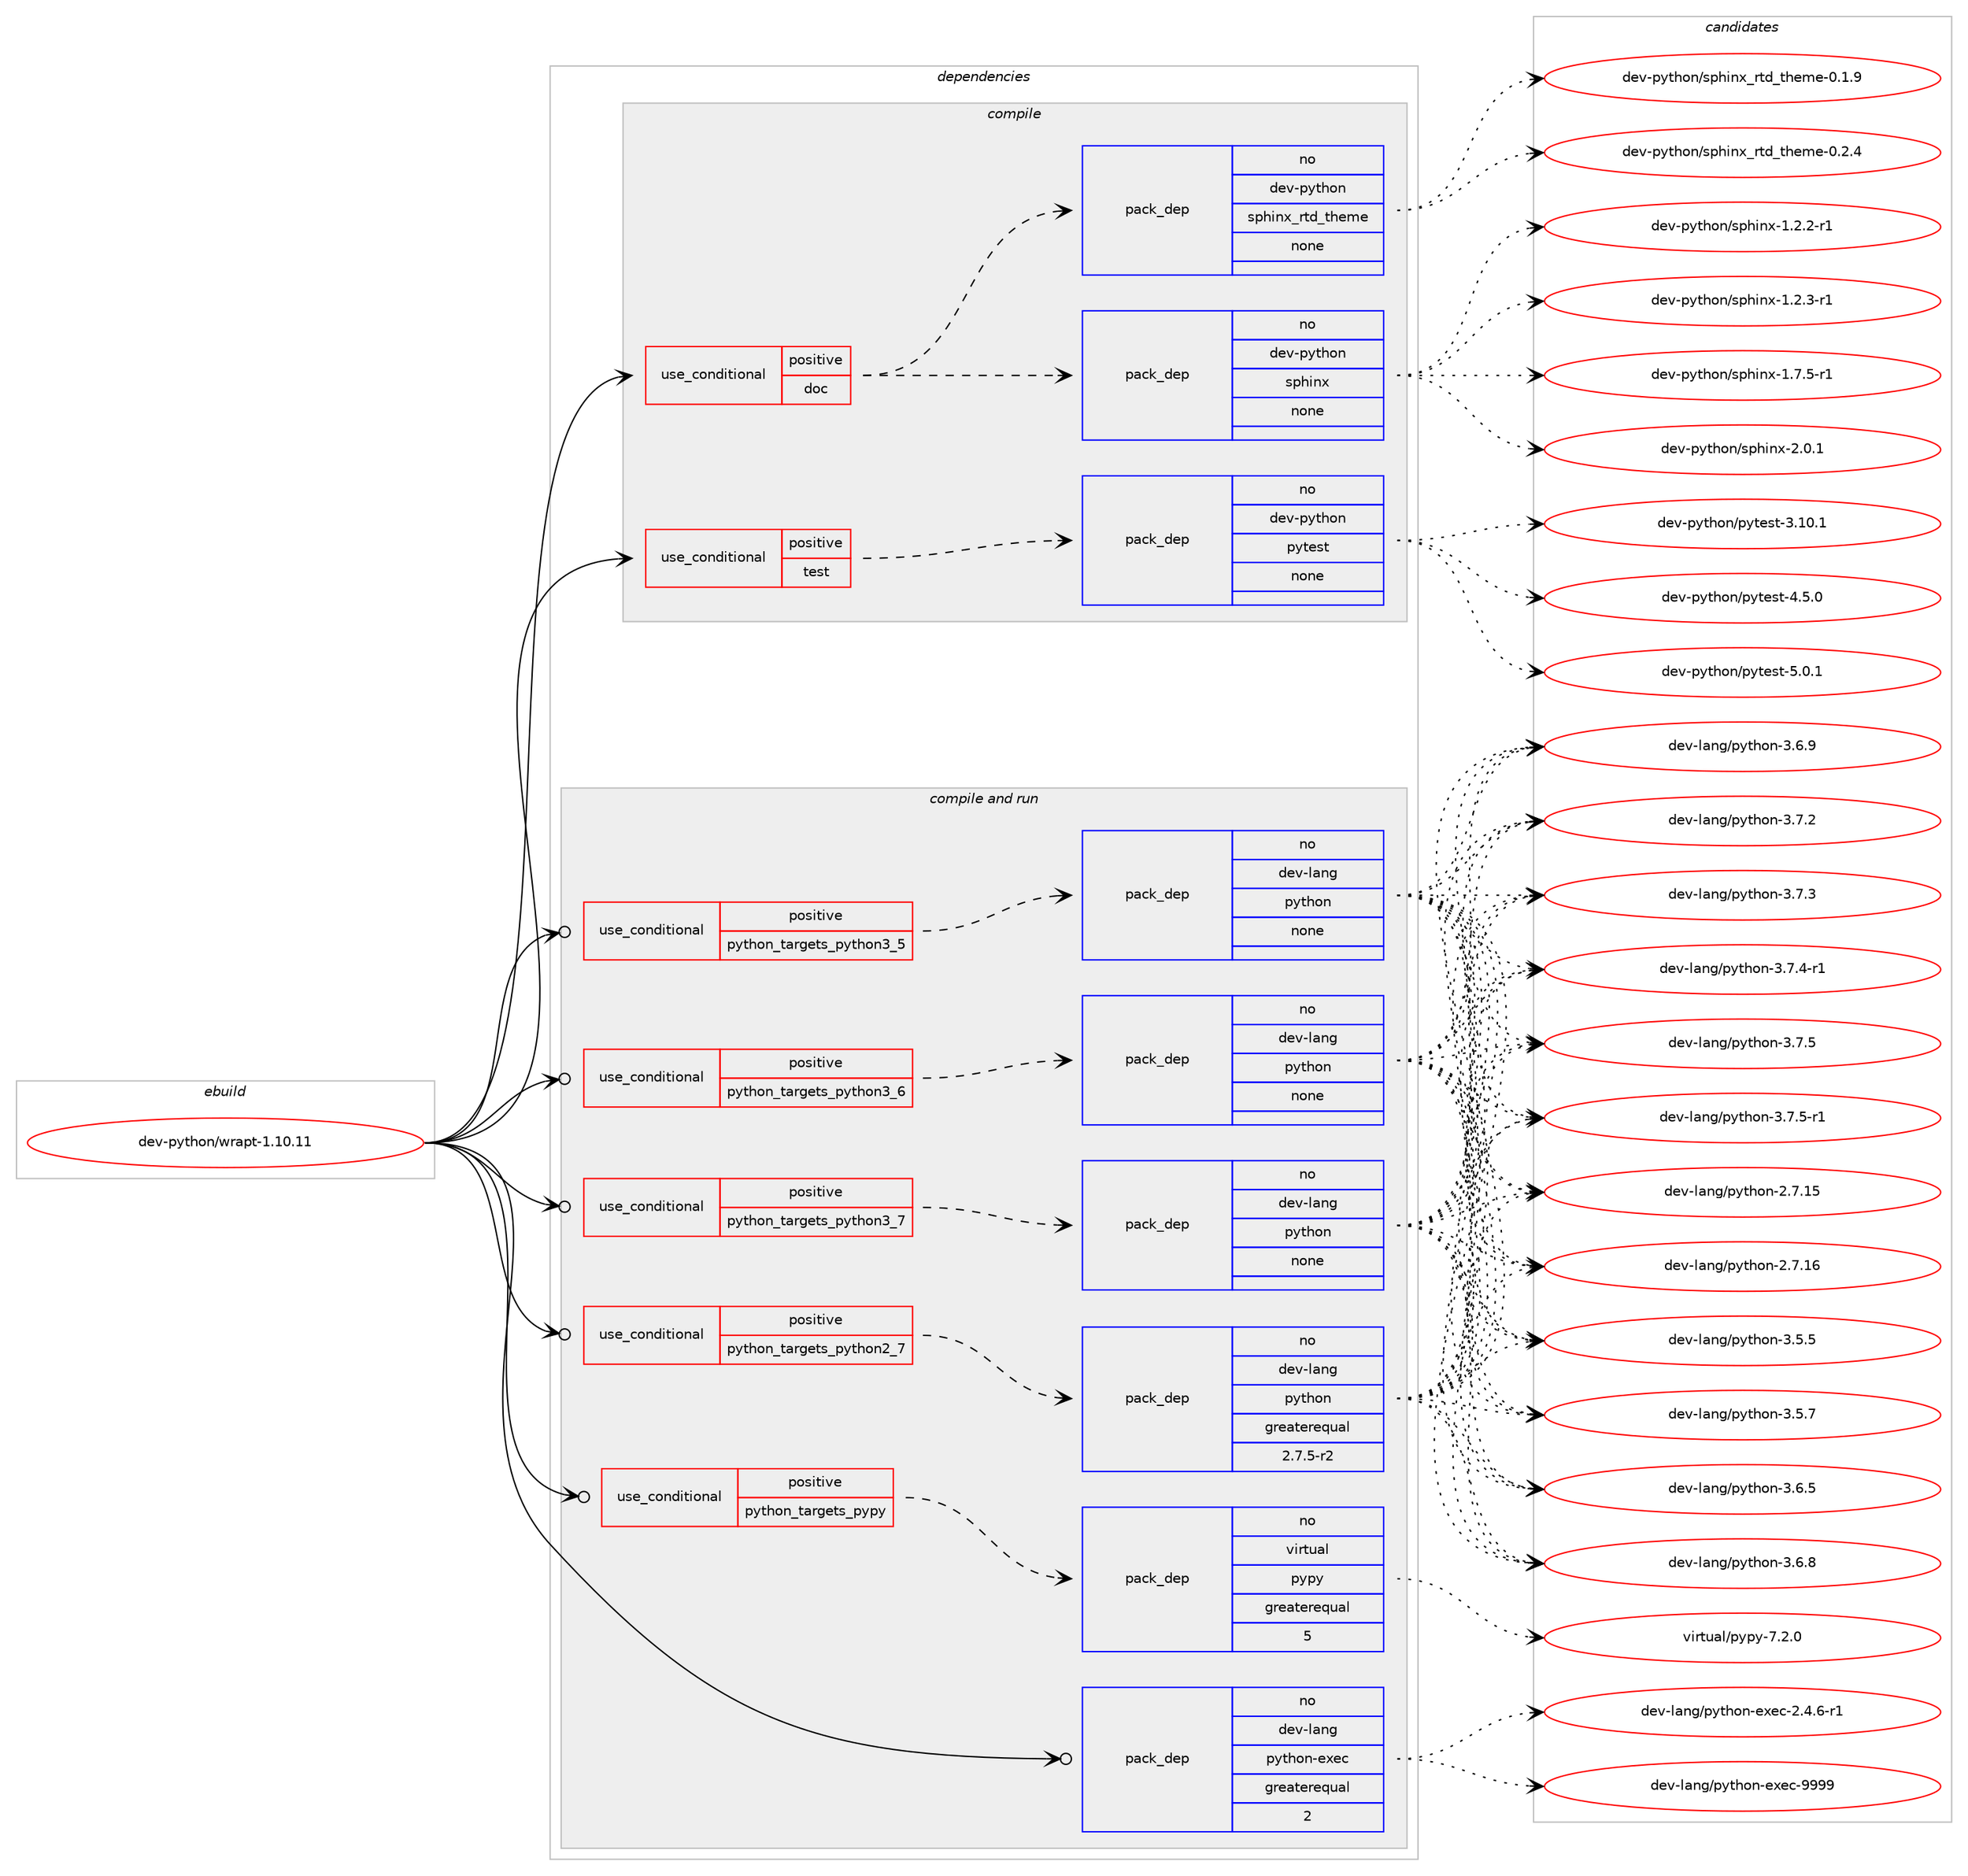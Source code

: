 digraph prolog {

# *************
# Graph options
# *************

newrank=true;
concentrate=true;
compound=true;
graph [rankdir=LR,fontname=Helvetica,fontsize=10,ranksep=1.5];#, ranksep=2.5, nodesep=0.2];
edge  [arrowhead=vee];
node  [fontname=Helvetica,fontsize=10];

# **********
# The ebuild
# **********

subgraph cluster_leftcol {
color=gray;
rank=same;
label=<<i>ebuild</i>>;
id [label="dev-python/wrapt-1.10.11", color=red, width=4, href="../dev-python/wrapt-1.10.11.svg"];
}

# ****************
# The dependencies
# ****************

subgraph cluster_midcol {
color=gray;
label=<<i>dependencies</i>>;
subgraph cluster_compile {
fillcolor="#eeeeee";
style=filled;
label=<<i>compile</i>>;
subgraph cond151517 {
dependency644099 [label=<<TABLE BORDER="0" CELLBORDER="1" CELLSPACING="0" CELLPADDING="4"><TR><TD ROWSPAN="3" CELLPADDING="10">use_conditional</TD></TR><TR><TD>positive</TD></TR><TR><TD>doc</TD></TR></TABLE>>, shape=none, color=red];
subgraph pack480693 {
dependency644100 [label=<<TABLE BORDER="0" CELLBORDER="1" CELLSPACING="0" CELLPADDING="4" WIDTH="220"><TR><TD ROWSPAN="6" CELLPADDING="30">pack_dep</TD></TR><TR><TD WIDTH="110">no</TD></TR><TR><TD>dev-python</TD></TR><TR><TD>sphinx</TD></TR><TR><TD>none</TD></TR><TR><TD></TD></TR></TABLE>>, shape=none, color=blue];
}
dependency644099:e -> dependency644100:w [weight=20,style="dashed",arrowhead="vee"];
subgraph pack480694 {
dependency644101 [label=<<TABLE BORDER="0" CELLBORDER="1" CELLSPACING="0" CELLPADDING="4" WIDTH="220"><TR><TD ROWSPAN="6" CELLPADDING="30">pack_dep</TD></TR><TR><TD WIDTH="110">no</TD></TR><TR><TD>dev-python</TD></TR><TR><TD>sphinx_rtd_theme</TD></TR><TR><TD>none</TD></TR><TR><TD></TD></TR></TABLE>>, shape=none, color=blue];
}
dependency644099:e -> dependency644101:w [weight=20,style="dashed",arrowhead="vee"];
}
id:e -> dependency644099:w [weight=20,style="solid",arrowhead="vee"];
subgraph cond151518 {
dependency644102 [label=<<TABLE BORDER="0" CELLBORDER="1" CELLSPACING="0" CELLPADDING="4"><TR><TD ROWSPAN="3" CELLPADDING="10">use_conditional</TD></TR><TR><TD>positive</TD></TR><TR><TD>test</TD></TR></TABLE>>, shape=none, color=red];
subgraph pack480695 {
dependency644103 [label=<<TABLE BORDER="0" CELLBORDER="1" CELLSPACING="0" CELLPADDING="4" WIDTH="220"><TR><TD ROWSPAN="6" CELLPADDING="30">pack_dep</TD></TR><TR><TD WIDTH="110">no</TD></TR><TR><TD>dev-python</TD></TR><TR><TD>pytest</TD></TR><TR><TD>none</TD></TR><TR><TD></TD></TR></TABLE>>, shape=none, color=blue];
}
dependency644102:e -> dependency644103:w [weight=20,style="dashed",arrowhead="vee"];
}
id:e -> dependency644102:w [weight=20,style="solid",arrowhead="vee"];
}
subgraph cluster_compileandrun {
fillcolor="#eeeeee";
style=filled;
label=<<i>compile and run</i>>;
subgraph cond151519 {
dependency644104 [label=<<TABLE BORDER="0" CELLBORDER="1" CELLSPACING="0" CELLPADDING="4"><TR><TD ROWSPAN="3" CELLPADDING="10">use_conditional</TD></TR><TR><TD>positive</TD></TR><TR><TD>python_targets_pypy</TD></TR></TABLE>>, shape=none, color=red];
subgraph pack480696 {
dependency644105 [label=<<TABLE BORDER="0" CELLBORDER="1" CELLSPACING="0" CELLPADDING="4" WIDTH="220"><TR><TD ROWSPAN="6" CELLPADDING="30">pack_dep</TD></TR><TR><TD WIDTH="110">no</TD></TR><TR><TD>virtual</TD></TR><TR><TD>pypy</TD></TR><TR><TD>greaterequal</TD></TR><TR><TD>5</TD></TR></TABLE>>, shape=none, color=blue];
}
dependency644104:e -> dependency644105:w [weight=20,style="dashed",arrowhead="vee"];
}
id:e -> dependency644104:w [weight=20,style="solid",arrowhead="odotvee"];
subgraph cond151520 {
dependency644106 [label=<<TABLE BORDER="0" CELLBORDER="1" CELLSPACING="0" CELLPADDING="4"><TR><TD ROWSPAN="3" CELLPADDING="10">use_conditional</TD></TR><TR><TD>positive</TD></TR><TR><TD>python_targets_python2_7</TD></TR></TABLE>>, shape=none, color=red];
subgraph pack480697 {
dependency644107 [label=<<TABLE BORDER="0" CELLBORDER="1" CELLSPACING="0" CELLPADDING="4" WIDTH="220"><TR><TD ROWSPAN="6" CELLPADDING="30">pack_dep</TD></TR><TR><TD WIDTH="110">no</TD></TR><TR><TD>dev-lang</TD></TR><TR><TD>python</TD></TR><TR><TD>greaterequal</TD></TR><TR><TD>2.7.5-r2</TD></TR></TABLE>>, shape=none, color=blue];
}
dependency644106:e -> dependency644107:w [weight=20,style="dashed",arrowhead="vee"];
}
id:e -> dependency644106:w [weight=20,style="solid",arrowhead="odotvee"];
subgraph cond151521 {
dependency644108 [label=<<TABLE BORDER="0" CELLBORDER="1" CELLSPACING="0" CELLPADDING="4"><TR><TD ROWSPAN="3" CELLPADDING="10">use_conditional</TD></TR><TR><TD>positive</TD></TR><TR><TD>python_targets_python3_5</TD></TR></TABLE>>, shape=none, color=red];
subgraph pack480698 {
dependency644109 [label=<<TABLE BORDER="0" CELLBORDER="1" CELLSPACING="0" CELLPADDING="4" WIDTH="220"><TR><TD ROWSPAN="6" CELLPADDING="30">pack_dep</TD></TR><TR><TD WIDTH="110">no</TD></TR><TR><TD>dev-lang</TD></TR><TR><TD>python</TD></TR><TR><TD>none</TD></TR><TR><TD></TD></TR></TABLE>>, shape=none, color=blue];
}
dependency644108:e -> dependency644109:w [weight=20,style="dashed",arrowhead="vee"];
}
id:e -> dependency644108:w [weight=20,style="solid",arrowhead="odotvee"];
subgraph cond151522 {
dependency644110 [label=<<TABLE BORDER="0" CELLBORDER="1" CELLSPACING="0" CELLPADDING="4"><TR><TD ROWSPAN="3" CELLPADDING="10">use_conditional</TD></TR><TR><TD>positive</TD></TR><TR><TD>python_targets_python3_6</TD></TR></TABLE>>, shape=none, color=red];
subgraph pack480699 {
dependency644111 [label=<<TABLE BORDER="0" CELLBORDER="1" CELLSPACING="0" CELLPADDING="4" WIDTH="220"><TR><TD ROWSPAN="6" CELLPADDING="30">pack_dep</TD></TR><TR><TD WIDTH="110">no</TD></TR><TR><TD>dev-lang</TD></TR><TR><TD>python</TD></TR><TR><TD>none</TD></TR><TR><TD></TD></TR></TABLE>>, shape=none, color=blue];
}
dependency644110:e -> dependency644111:w [weight=20,style="dashed",arrowhead="vee"];
}
id:e -> dependency644110:w [weight=20,style="solid",arrowhead="odotvee"];
subgraph cond151523 {
dependency644112 [label=<<TABLE BORDER="0" CELLBORDER="1" CELLSPACING="0" CELLPADDING="4"><TR><TD ROWSPAN="3" CELLPADDING="10">use_conditional</TD></TR><TR><TD>positive</TD></TR><TR><TD>python_targets_python3_7</TD></TR></TABLE>>, shape=none, color=red];
subgraph pack480700 {
dependency644113 [label=<<TABLE BORDER="0" CELLBORDER="1" CELLSPACING="0" CELLPADDING="4" WIDTH="220"><TR><TD ROWSPAN="6" CELLPADDING="30">pack_dep</TD></TR><TR><TD WIDTH="110">no</TD></TR><TR><TD>dev-lang</TD></TR><TR><TD>python</TD></TR><TR><TD>none</TD></TR><TR><TD></TD></TR></TABLE>>, shape=none, color=blue];
}
dependency644112:e -> dependency644113:w [weight=20,style="dashed",arrowhead="vee"];
}
id:e -> dependency644112:w [weight=20,style="solid",arrowhead="odotvee"];
subgraph pack480701 {
dependency644114 [label=<<TABLE BORDER="0" CELLBORDER="1" CELLSPACING="0" CELLPADDING="4" WIDTH="220"><TR><TD ROWSPAN="6" CELLPADDING="30">pack_dep</TD></TR><TR><TD WIDTH="110">no</TD></TR><TR><TD>dev-lang</TD></TR><TR><TD>python-exec</TD></TR><TR><TD>greaterequal</TD></TR><TR><TD>2</TD></TR></TABLE>>, shape=none, color=blue];
}
id:e -> dependency644114:w [weight=20,style="solid",arrowhead="odotvee"];
}
subgraph cluster_run {
fillcolor="#eeeeee";
style=filled;
label=<<i>run</i>>;
}
}

# **************
# The candidates
# **************

subgraph cluster_choices {
rank=same;
color=gray;
label=<<i>candidates</i>>;

subgraph choice480693 {
color=black;
nodesep=1;
choice10010111845112121116104111110471151121041051101204549465046504511449 [label="dev-python/sphinx-1.2.2-r1", color=red, width=4,href="../dev-python/sphinx-1.2.2-r1.svg"];
choice10010111845112121116104111110471151121041051101204549465046514511449 [label="dev-python/sphinx-1.2.3-r1", color=red, width=4,href="../dev-python/sphinx-1.2.3-r1.svg"];
choice10010111845112121116104111110471151121041051101204549465546534511449 [label="dev-python/sphinx-1.7.5-r1", color=red, width=4,href="../dev-python/sphinx-1.7.5-r1.svg"];
choice1001011184511212111610411111047115112104105110120455046484649 [label="dev-python/sphinx-2.0.1", color=red, width=4,href="../dev-python/sphinx-2.0.1.svg"];
dependency644100:e -> choice10010111845112121116104111110471151121041051101204549465046504511449:w [style=dotted,weight="100"];
dependency644100:e -> choice10010111845112121116104111110471151121041051101204549465046514511449:w [style=dotted,weight="100"];
dependency644100:e -> choice10010111845112121116104111110471151121041051101204549465546534511449:w [style=dotted,weight="100"];
dependency644100:e -> choice1001011184511212111610411111047115112104105110120455046484649:w [style=dotted,weight="100"];
}
subgraph choice480694 {
color=black;
nodesep=1;
choice10010111845112121116104111110471151121041051101209511411610095116104101109101454846494657 [label="dev-python/sphinx_rtd_theme-0.1.9", color=red, width=4,href="../dev-python/sphinx_rtd_theme-0.1.9.svg"];
choice10010111845112121116104111110471151121041051101209511411610095116104101109101454846504652 [label="dev-python/sphinx_rtd_theme-0.2.4", color=red, width=4,href="../dev-python/sphinx_rtd_theme-0.2.4.svg"];
dependency644101:e -> choice10010111845112121116104111110471151121041051101209511411610095116104101109101454846494657:w [style=dotted,weight="100"];
dependency644101:e -> choice10010111845112121116104111110471151121041051101209511411610095116104101109101454846504652:w [style=dotted,weight="100"];
}
subgraph choice480695 {
color=black;
nodesep=1;
choice100101118451121211161041111104711212111610111511645514649484649 [label="dev-python/pytest-3.10.1", color=red, width=4,href="../dev-python/pytest-3.10.1.svg"];
choice1001011184511212111610411111047112121116101115116455246534648 [label="dev-python/pytest-4.5.0", color=red, width=4,href="../dev-python/pytest-4.5.0.svg"];
choice1001011184511212111610411111047112121116101115116455346484649 [label="dev-python/pytest-5.0.1", color=red, width=4,href="../dev-python/pytest-5.0.1.svg"];
dependency644103:e -> choice100101118451121211161041111104711212111610111511645514649484649:w [style=dotted,weight="100"];
dependency644103:e -> choice1001011184511212111610411111047112121116101115116455246534648:w [style=dotted,weight="100"];
dependency644103:e -> choice1001011184511212111610411111047112121116101115116455346484649:w [style=dotted,weight="100"];
}
subgraph choice480696 {
color=black;
nodesep=1;
choice1181051141161179710847112121112121455546504648 [label="virtual/pypy-7.2.0", color=red, width=4,href="../virtual/pypy-7.2.0.svg"];
dependency644105:e -> choice1181051141161179710847112121112121455546504648:w [style=dotted,weight="100"];
}
subgraph choice480697 {
color=black;
nodesep=1;
choice10010111845108971101034711212111610411111045504655464953 [label="dev-lang/python-2.7.15", color=red, width=4,href="../dev-lang/python-2.7.15.svg"];
choice10010111845108971101034711212111610411111045504655464954 [label="dev-lang/python-2.7.16", color=red, width=4,href="../dev-lang/python-2.7.16.svg"];
choice100101118451089711010347112121116104111110455146534653 [label="dev-lang/python-3.5.5", color=red, width=4,href="../dev-lang/python-3.5.5.svg"];
choice100101118451089711010347112121116104111110455146534655 [label="dev-lang/python-3.5.7", color=red, width=4,href="../dev-lang/python-3.5.7.svg"];
choice100101118451089711010347112121116104111110455146544653 [label="dev-lang/python-3.6.5", color=red, width=4,href="../dev-lang/python-3.6.5.svg"];
choice100101118451089711010347112121116104111110455146544656 [label="dev-lang/python-3.6.8", color=red, width=4,href="../dev-lang/python-3.6.8.svg"];
choice100101118451089711010347112121116104111110455146544657 [label="dev-lang/python-3.6.9", color=red, width=4,href="../dev-lang/python-3.6.9.svg"];
choice100101118451089711010347112121116104111110455146554650 [label="dev-lang/python-3.7.2", color=red, width=4,href="../dev-lang/python-3.7.2.svg"];
choice100101118451089711010347112121116104111110455146554651 [label="dev-lang/python-3.7.3", color=red, width=4,href="../dev-lang/python-3.7.3.svg"];
choice1001011184510897110103471121211161041111104551465546524511449 [label="dev-lang/python-3.7.4-r1", color=red, width=4,href="../dev-lang/python-3.7.4-r1.svg"];
choice100101118451089711010347112121116104111110455146554653 [label="dev-lang/python-3.7.5", color=red, width=4,href="../dev-lang/python-3.7.5.svg"];
choice1001011184510897110103471121211161041111104551465546534511449 [label="dev-lang/python-3.7.5-r1", color=red, width=4,href="../dev-lang/python-3.7.5-r1.svg"];
dependency644107:e -> choice10010111845108971101034711212111610411111045504655464953:w [style=dotted,weight="100"];
dependency644107:e -> choice10010111845108971101034711212111610411111045504655464954:w [style=dotted,weight="100"];
dependency644107:e -> choice100101118451089711010347112121116104111110455146534653:w [style=dotted,weight="100"];
dependency644107:e -> choice100101118451089711010347112121116104111110455146534655:w [style=dotted,weight="100"];
dependency644107:e -> choice100101118451089711010347112121116104111110455146544653:w [style=dotted,weight="100"];
dependency644107:e -> choice100101118451089711010347112121116104111110455146544656:w [style=dotted,weight="100"];
dependency644107:e -> choice100101118451089711010347112121116104111110455146544657:w [style=dotted,weight="100"];
dependency644107:e -> choice100101118451089711010347112121116104111110455146554650:w [style=dotted,weight="100"];
dependency644107:e -> choice100101118451089711010347112121116104111110455146554651:w [style=dotted,weight="100"];
dependency644107:e -> choice1001011184510897110103471121211161041111104551465546524511449:w [style=dotted,weight="100"];
dependency644107:e -> choice100101118451089711010347112121116104111110455146554653:w [style=dotted,weight="100"];
dependency644107:e -> choice1001011184510897110103471121211161041111104551465546534511449:w [style=dotted,weight="100"];
}
subgraph choice480698 {
color=black;
nodesep=1;
choice10010111845108971101034711212111610411111045504655464953 [label="dev-lang/python-2.7.15", color=red, width=4,href="../dev-lang/python-2.7.15.svg"];
choice10010111845108971101034711212111610411111045504655464954 [label="dev-lang/python-2.7.16", color=red, width=4,href="../dev-lang/python-2.7.16.svg"];
choice100101118451089711010347112121116104111110455146534653 [label="dev-lang/python-3.5.5", color=red, width=4,href="../dev-lang/python-3.5.5.svg"];
choice100101118451089711010347112121116104111110455146534655 [label="dev-lang/python-3.5.7", color=red, width=4,href="../dev-lang/python-3.5.7.svg"];
choice100101118451089711010347112121116104111110455146544653 [label="dev-lang/python-3.6.5", color=red, width=4,href="../dev-lang/python-3.6.5.svg"];
choice100101118451089711010347112121116104111110455146544656 [label="dev-lang/python-3.6.8", color=red, width=4,href="../dev-lang/python-3.6.8.svg"];
choice100101118451089711010347112121116104111110455146544657 [label="dev-lang/python-3.6.9", color=red, width=4,href="../dev-lang/python-3.6.9.svg"];
choice100101118451089711010347112121116104111110455146554650 [label="dev-lang/python-3.7.2", color=red, width=4,href="../dev-lang/python-3.7.2.svg"];
choice100101118451089711010347112121116104111110455146554651 [label="dev-lang/python-3.7.3", color=red, width=4,href="../dev-lang/python-3.7.3.svg"];
choice1001011184510897110103471121211161041111104551465546524511449 [label="dev-lang/python-3.7.4-r1", color=red, width=4,href="../dev-lang/python-3.7.4-r1.svg"];
choice100101118451089711010347112121116104111110455146554653 [label="dev-lang/python-3.7.5", color=red, width=4,href="../dev-lang/python-3.7.5.svg"];
choice1001011184510897110103471121211161041111104551465546534511449 [label="dev-lang/python-3.7.5-r1", color=red, width=4,href="../dev-lang/python-3.7.5-r1.svg"];
dependency644109:e -> choice10010111845108971101034711212111610411111045504655464953:w [style=dotted,weight="100"];
dependency644109:e -> choice10010111845108971101034711212111610411111045504655464954:w [style=dotted,weight="100"];
dependency644109:e -> choice100101118451089711010347112121116104111110455146534653:w [style=dotted,weight="100"];
dependency644109:e -> choice100101118451089711010347112121116104111110455146534655:w [style=dotted,weight="100"];
dependency644109:e -> choice100101118451089711010347112121116104111110455146544653:w [style=dotted,weight="100"];
dependency644109:e -> choice100101118451089711010347112121116104111110455146544656:w [style=dotted,weight="100"];
dependency644109:e -> choice100101118451089711010347112121116104111110455146544657:w [style=dotted,weight="100"];
dependency644109:e -> choice100101118451089711010347112121116104111110455146554650:w [style=dotted,weight="100"];
dependency644109:e -> choice100101118451089711010347112121116104111110455146554651:w [style=dotted,weight="100"];
dependency644109:e -> choice1001011184510897110103471121211161041111104551465546524511449:w [style=dotted,weight="100"];
dependency644109:e -> choice100101118451089711010347112121116104111110455146554653:w [style=dotted,weight="100"];
dependency644109:e -> choice1001011184510897110103471121211161041111104551465546534511449:w [style=dotted,weight="100"];
}
subgraph choice480699 {
color=black;
nodesep=1;
choice10010111845108971101034711212111610411111045504655464953 [label="dev-lang/python-2.7.15", color=red, width=4,href="../dev-lang/python-2.7.15.svg"];
choice10010111845108971101034711212111610411111045504655464954 [label="dev-lang/python-2.7.16", color=red, width=4,href="../dev-lang/python-2.7.16.svg"];
choice100101118451089711010347112121116104111110455146534653 [label="dev-lang/python-3.5.5", color=red, width=4,href="../dev-lang/python-3.5.5.svg"];
choice100101118451089711010347112121116104111110455146534655 [label="dev-lang/python-3.5.7", color=red, width=4,href="../dev-lang/python-3.5.7.svg"];
choice100101118451089711010347112121116104111110455146544653 [label="dev-lang/python-3.6.5", color=red, width=4,href="../dev-lang/python-3.6.5.svg"];
choice100101118451089711010347112121116104111110455146544656 [label="dev-lang/python-3.6.8", color=red, width=4,href="../dev-lang/python-3.6.8.svg"];
choice100101118451089711010347112121116104111110455146544657 [label="dev-lang/python-3.6.9", color=red, width=4,href="../dev-lang/python-3.6.9.svg"];
choice100101118451089711010347112121116104111110455146554650 [label="dev-lang/python-3.7.2", color=red, width=4,href="../dev-lang/python-3.7.2.svg"];
choice100101118451089711010347112121116104111110455146554651 [label="dev-lang/python-3.7.3", color=red, width=4,href="../dev-lang/python-3.7.3.svg"];
choice1001011184510897110103471121211161041111104551465546524511449 [label="dev-lang/python-3.7.4-r1", color=red, width=4,href="../dev-lang/python-3.7.4-r1.svg"];
choice100101118451089711010347112121116104111110455146554653 [label="dev-lang/python-3.7.5", color=red, width=4,href="../dev-lang/python-3.7.5.svg"];
choice1001011184510897110103471121211161041111104551465546534511449 [label="dev-lang/python-3.7.5-r1", color=red, width=4,href="../dev-lang/python-3.7.5-r1.svg"];
dependency644111:e -> choice10010111845108971101034711212111610411111045504655464953:w [style=dotted,weight="100"];
dependency644111:e -> choice10010111845108971101034711212111610411111045504655464954:w [style=dotted,weight="100"];
dependency644111:e -> choice100101118451089711010347112121116104111110455146534653:w [style=dotted,weight="100"];
dependency644111:e -> choice100101118451089711010347112121116104111110455146534655:w [style=dotted,weight="100"];
dependency644111:e -> choice100101118451089711010347112121116104111110455146544653:w [style=dotted,weight="100"];
dependency644111:e -> choice100101118451089711010347112121116104111110455146544656:w [style=dotted,weight="100"];
dependency644111:e -> choice100101118451089711010347112121116104111110455146544657:w [style=dotted,weight="100"];
dependency644111:e -> choice100101118451089711010347112121116104111110455146554650:w [style=dotted,weight="100"];
dependency644111:e -> choice100101118451089711010347112121116104111110455146554651:w [style=dotted,weight="100"];
dependency644111:e -> choice1001011184510897110103471121211161041111104551465546524511449:w [style=dotted,weight="100"];
dependency644111:e -> choice100101118451089711010347112121116104111110455146554653:w [style=dotted,weight="100"];
dependency644111:e -> choice1001011184510897110103471121211161041111104551465546534511449:w [style=dotted,weight="100"];
}
subgraph choice480700 {
color=black;
nodesep=1;
choice10010111845108971101034711212111610411111045504655464953 [label="dev-lang/python-2.7.15", color=red, width=4,href="../dev-lang/python-2.7.15.svg"];
choice10010111845108971101034711212111610411111045504655464954 [label="dev-lang/python-2.7.16", color=red, width=4,href="../dev-lang/python-2.7.16.svg"];
choice100101118451089711010347112121116104111110455146534653 [label="dev-lang/python-3.5.5", color=red, width=4,href="../dev-lang/python-3.5.5.svg"];
choice100101118451089711010347112121116104111110455146534655 [label="dev-lang/python-3.5.7", color=red, width=4,href="../dev-lang/python-3.5.7.svg"];
choice100101118451089711010347112121116104111110455146544653 [label="dev-lang/python-3.6.5", color=red, width=4,href="../dev-lang/python-3.6.5.svg"];
choice100101118451089711010347112121116104111110455146544656 [label="dev-lang/python-3.6.8", color=red, width=4,href="../dev-lang/python-3.6.8.svg"];
choice100101118451089711010347112121116104111110455146544657 [label="dev-lang/python-3.6.9", color=red, width=4,href="../dev-lang/python-3.6.9.svg"];
choice100101118451089711010347112121116104111110455146554650 [label="dev-lang/python-3.7.2", color=red, width=4,href="../dev-lang/python-3.7.2.svg"];
choice100101118451089711010347112121116104111110455146554651 [label="dev-lang/python-3.7.3", color=red, width=4,href="../dev-lang/python-3.7.3.svg"];
choice1001011184510897110103471121211161041111104551465546524511449 [label="dev-lang/python-3.7.4-r1", color=red, width=4,href="../dev-lang/python-3.7.4-r1.svg"];
choice100101118451089711010347112121116104111110455146554653 [label="dev-lang/python-3.7.5", color=red, width=4,href="../dev-lang/python-3.7.5.svg"];
choice1001011184510897110103471121211161041111104551465546534511449 [label="dev-lang/python-3.7.5-r1", color=red, width=4,href="../dev-lang/python-3.7.5-r1.svg"];
dependency644113:e -> choice10010111845108971101034711212111610411111045504655464953:w [style=dotted,weight="100"];
dependency644113:e -> choice10010111845108971101034711212111610411111045504655464954:w [style=dotted,weight="100"];
dependency644113:e -> choice100101118451089711010347112121116104111110455146534653:w [style=dotted,weight="100"];
dependency644113:e -> choice100101118451089711010347112121116104111110455146534655:w [style=dotted,weight="100"];
dependency644113:e -> choice100101118451089711010347112121116104111110455146544653:w [style=dotted,weight="100"];
dependency644113:e -> choice100101118451089711010347112121116104111110455146544656:w [style=dotted,weight="100"];
dependency644113:e -> choice100101118451089711010347112121116104111110455146544657:w [style=dotted,weight="100"];
dependency644113:e -> choice100101118451089711010347112121116104111110455146554650:w [style=dotted,weight="100"];
dependency644113:e -> choice100101118451089711010347112121116104111110455146554651:w [style=dotted,weight="100"];
dependency644113:e -> choice1001011184510897110103471121211161041111104551465546524511449:w [style=dotted,weight="100"];
dependency644113:e -> choice100101118451089711010347112121116104111110455146554653:w [style=dotted,weight="100"];
dependency644113:e -> choice1001011184510897110103471121211161041111104551465546534511449:w [style=dotted,weight="100"];
}
subgraph choice480701 {
color=black;
nodesep=1;
choice10010111845108971101034711212111610411111045101120101994550465246544511449 [label="dev-lang/python-exec-2.4.6-r1", color=red, width=4,href="../dev-lang/python-exec-2.4.6-r1.svg"];
choice10010111845108971101034711212111610411111045101120101994557575757 [label="dev-lang/python-exec-9999", color=red, width=4,href="../dev-lang/python-exec-9999.svg"];
dependency644114:e -> choice10010111845108971101034711212111610411111045101120101994550465246544511449:w [style=dotted,weight="100"];
dependency644114:e -> choice10010111845108971101034711212111610411111045101120101994557575757:w [style=dotted,weight="100"];
}
}

}
